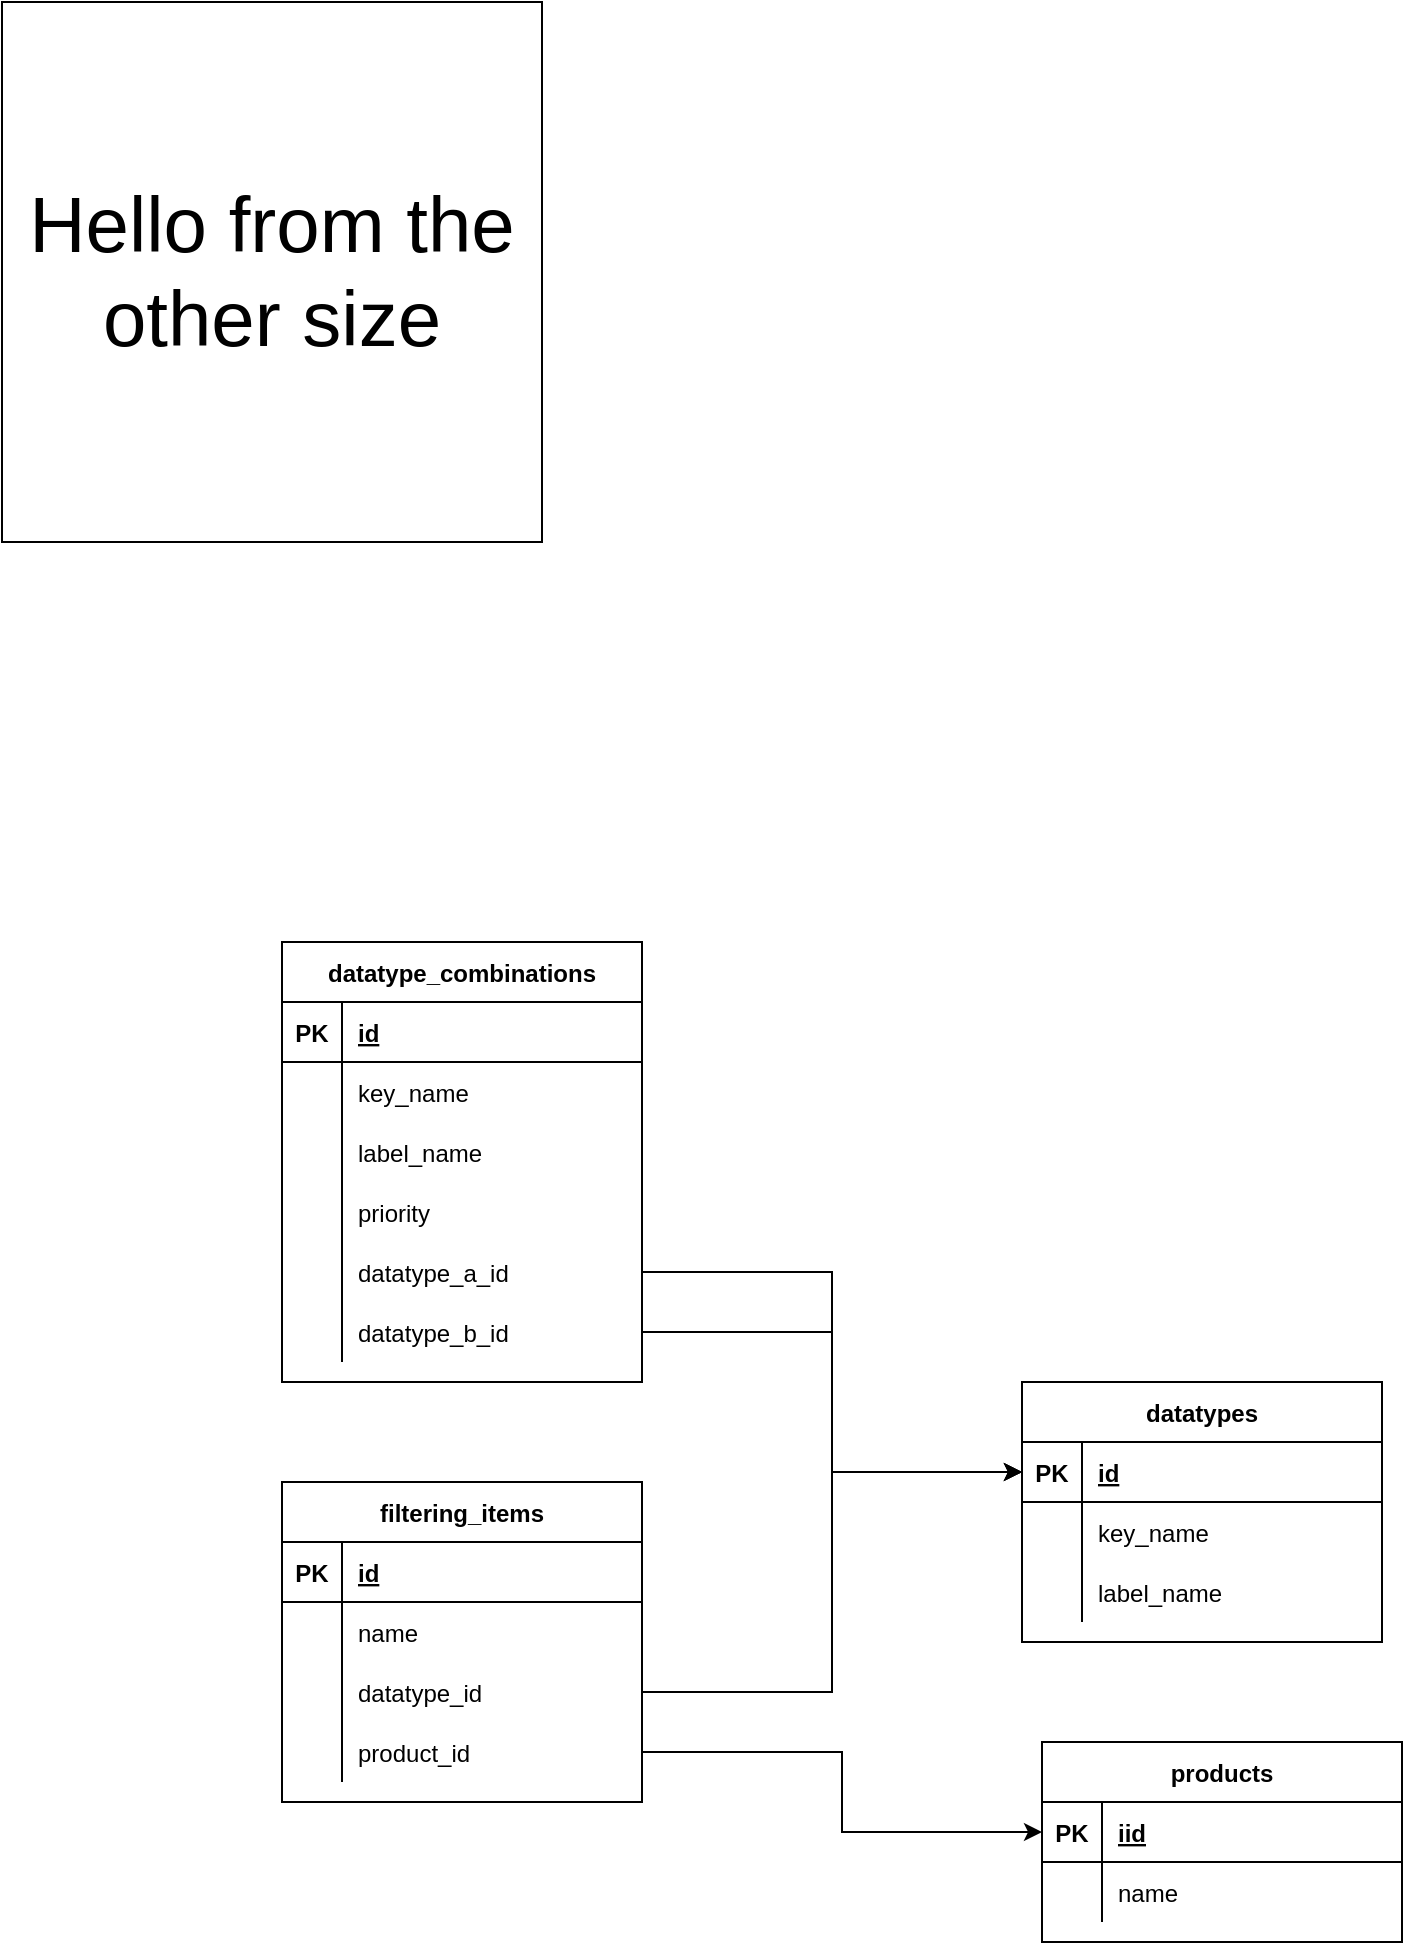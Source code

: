 <mxfile version="14.9.3" type="github">
  <diagram id="NzJGm7F1CzB4eDtvwwsX" name="Page-1">
    <mxGraphModel dx="460" dy="784" grid="1" gridSize="10" guides="1" tooltips="1" connect="1" arrows="1" fold="1" page="1" pageScale="1" pageWidth="850" pageHeight="1100" math="0" shadow="0">
      <root>
        <mxCell id="0" />
        <mxCell id="1" parent="0" />
        <mxCell id="8KzktiNVv4oQerRzJBTj-1" value="&lt;font style=&quot;font-size: 39px&quot;&gt;Hello from the other size&lt;/font&gt;" style="whiteSpace=wrap;html=1;aspect=fixed;" vertex="1" parent="1">
          <mxGeometry x="190" y="360" width="270" height="270" as="geometry" />
        </mxCell>
        <mxCell id="8KzktiNVv4oQerRzJBTj-2" value="products" style="shape=table;startSize=30;container=1;collapsible=1;childLayout=tableLayout;fixedRows=1;rowLines=0;fontStyle=1;align=center;resizeLast=1;" vertex="1" parent="1">
          <mxGeometry x="710" y="1230" width="180" height="100" as="geometry" />
        </mxCell>
        <mxCell id="8KzktiNVv4oQerRzJBTj-3" value="" style="shape=partialRectangle;collapsible=0;dropTarget=0;pointerEvents=0;fillColor=none;top=0;left=0;bottom=1;right=0;points=[[0,0.5],[1,0.5]];portConstraint=eastwest;" vertex="1" parent="8KzktiNVv4oQerRzJBTj-2">
          <mxGeometry y="30" width="180" height="30" as="geometry" />
        </mxCell>
        <mxCell id="8KzktiNVv4oQerRzJBTj-4" value="PK" style="shape=partialRectangle;connectable=0;fillColor=none;top=0;left=0;bottom=0;right=0;fontStyle=1;overflow=hidden;" vertex="1" parent="8KzktiNVv4oQerRzJBTj-3">
          <mxGeometry width="30" height="30" as="geometry" />
        </mxCell>
        <mxCell id="8KzktiNVv4oQerRzJBTj-5" value="iid" style="shape=partialRectangle;connectable=0;fillColor=none;top=0;left=0;bottom=0;right=0;align=left;spacingLeft=6;fontStyle=5;overflow=hidden;" vertex="1" parent="8KzktiNVv4oQerRzJBTj-3">
          <mxGeometry x="30" width="150" height="30" as="geometry" />
        </mxCell>
        <mxCell id="8KzktiNVv4oQerRzJBTj-6" value="" style="shape=partialRectangle;collapsible=0;dropTarget=0;pointerEvents=0;fillColor=none;top=0;left=0;bottom=0;right=0;points=[[0,0.5],[1,0.5]];portConstraint=eastwest;" vertex="1" parent="8KzktiNVv4oQerRzJBTj-2">
          <mxGeometry y="60" width="180" height="30" as="geometry" />
        </mxCell>
        <mxCell id="8KzktiNVv4oQerRzJBTj-7" value="" style="shape=partialRectangle;connectable=0;fillColor=none;top=0;left=0;bottom=0;right=0;editable=1;overflow=hidden;" vertex="1" parent="8KzktiNVv4oQerRzJBTj-6">
          <mxGeometry width="30" height="30" as="geometry" />
        </mxCell>
        <mxCell id="8KzktiNVv4oQerRzJBTj-8" value="name" style="shape=partialRectangle;connectable=0;fillColor=none;top=0;left=0;bottom=0;right=0;align=left;spacingLeft=6;overflow=hidden;" vertex="1" parent="8KzktiNVv4oQerRzJBTj-6">
          <mxGeometry x="30" width="150" height="30" as="geometry" />
        </mxCell>
        <mxCell id="8KzktiNVv4oQerRzJBTj-15" value="datatypes" style="shape=table;startSize=30;container=1;collapsible=1;childLayout=tableLayout;fixedRows=1;rowLines=0;fontStyle=1;align=center;resizeLast=1;" vertex="1" parent="1">
          <mxGeometry x="700" y="1050" width="180" height="130" as="geometry" />
        </mxCell>
        <mxCell id="8KzktiNVv4oQerRzJBTj-16" value="" style="shape=partialRectangle;collapsible=0;dropTarget=0;pointerEvents=0;fillColor=none;top=0;left=0;bottom=1;right=0;points=[[0,0.5],[1,0.5]];portConstraint=eastwest;" vertex="1" parent="8KzktiNVv4oQerRzJBTj-15">
          <mxGeometry y="30" width="180" height="30" as="geometry" />
        </mxCell>
        <mxCell id="8KzktiNVv4oQerRzJBTj-17" value="PK" style="shape=partialRectangle;connectable=0;fillColor=none;top=0;left=0;bottom=0;right=0;fontStyle=1;overflow=hidden;" vertex="1" parent="8KzktiNVv4oQerRzJBTj-16">
          <mxGeometry width="30" height="30" as="geometry" />
        </mxCell>
        <mxCell id="8KzktiNVv4oQerRzJBTj-18" value="id" style="shape=partialRectangle;connectable=0;fillColor=none;top=0;left=0;bottom=0;right=0;align=left;spacingLeft=6;fontStyle=5;overflow=hidden;" vertex="1" parent="8KzktiNVv4oQerRzJBTj-16">
          <mxGeometry x="30" width="150" height="30" as="geometry" />
        </mxCell>
        <mxCell id="8KzktiNVv4oQerRzJBTj-19" value="" style="shape=partialRectangle;collapsible=0;dropTarget=0;pointerEvents=0;fillColor=none;top=0;left=0;bottom=0;right=0;points=[[0,0.5],[1,0.5]];portConstraint=eastwest;" vertex="1" parent="8KzktiNVv4oQerRzJBTj-15">
          <mxGeometry y="60" width="180" height="30" as="geometry" />
        </mxCell>
        <mxCell id="8KzktiNVv4oQerRzJBTj-20" value="" style="shape=partialRectangle;connectable=0;fillColor=none;top=0;left=0;bottom=0;right=0;editable=1;overflow=hidden;" vertex="1" parent="8KzktiNVv4oQerRzJBTj-19">
          <mxGeometry width="30" height="30" as="geometry" />
        </mxCell>
        <mxCell id="8KzktiNVv4oQerRzJBTj-21" value="key_name" style="shape=partialRectangle;connectable=0;fillColor=none;top=0;left=0;bottom=0;right=0;align=left;spacingLeft=6;overflow=hidden;" vertex="1" parent="8KzktiNVv4oQerRzJBTj-19">
          <mxGeometry x="30" width="150" height="30" as="geometry" />
        </mxCell>
        <mxCell id="8KzktiNVv4oQerRzJBTj-22" value="" style="shape=partialRectangle;collapsible=0;dropTarget=0;pointerEvents=0;fillColor=none;top=0;left=0;bottom=0;right=0;points=[[0,0.5],[1,0.5]];portConstraint=eastwest;" vertex="1" parent="8KzktiNVv4oQerRzJBTj-15">
          <mxGeometry y="90" width="180" height="30" as="geometry" />
        </mxCell>
        <mxCell id="8KzktiNVv4oQerRzJBTj-23" value="" style="shape=partialRectangle;connectable=0;fillColor=none;top=0;left=0;bottom=0;right=0;editable=1;overflow=hidden;" vertex="1" parent="8KzktiNVv4oQerRzJBTj-22">
          <mxGeometry width="30" height="30" as="geometry" />
        </mxCell>
        <mxCell id="8KzktiNVv4oQerRzJBTj-24" value="label_name" style="shape=partialRectangle;connectable=0;fillColor=none;top=0;left=0;bottom=0;right=0;align=left;spacingLeft=6;overflow=hidden;" vertex="1" parent="8KzktiNVv4oQerRzJBTj-22">
          <mxGeometry x="30" width="150" height="30" as="geometry" />
        </mxCell>
        <mxCell id="8KzktiNVv4oQerRzJBTj-29" value="filtering_items" style="shape=table;startSize=30;container=1;collapsible=1;childLayout=tableLayout;fixedRows=1;rowLines=0;fontStyle=1;align=center;resizeLast=1;" vertex="1" parent="1">
          <mxGeometry x="330" y="1100" width="180" height="160" as="geometry" />
        </mxCell>
        <mxCell id="8KzktiNVv4oQerRzJBTj-30" value="" style="shape=partialRectangle;collapsible=0;dropTarget=0;pointerEvents=0;fillColor=none;top=0;left=0;bottom=1;right=0;points=[[0,0.5],[1,0.5]];portConstraint=eastwest;" vertex="1" parent="8KzktiNVv4oQerRzJBTj-29">
          <mxGeometry y="30" width="180" height="30" as="geometry" />
        </mxCell>
        <mxCell id="8KzktiNVv4oQerRzJBTj-31" value="PK" style="shape=partialRectangle;connectable=0;fillColor=none;top=0;left=0;bottom=0;right=0;fontStyle=1;overflow=hidden;" vertex="1" parent="8KzktiNVv4oQerRzJBTj-30">
          <mxGeometry width="30" height="30" as="geometry" />
        </mxCell>
        <mxCell id="8KzktiNVv4oQerRzJBTj-32" value="id" style="shape=partialRectangle;connectable=0;fillColor=none;top=0;left=0;bottom=0;right=0;align=left;spacingLeft=6;fontStyle=5;overflow=hidden;" vertex="1" parent="8KzktiNVv4oQerRzJBTj-30">
          <mxGeometry x="30" width="150" height="30" as="geometry" />
        </mxCell>
        <mxCell id="8KzktiNVv4oQerRzJBTj-33" value="" style="shape=partialRectangle;collapsible=0;dropTarget=0;pointerEvents=0;fillColor=none;top=0;left=0;bottom=0;right=0;points=[[0,0.5],[1,0.5]];portConstraint=eastwest;" vertex="1" parent="8KzktiNVv4oQerRzJBTj-29">
          <mxGeometry y="60" width="180" height="30" as="geometry" />
        </mxCell>
        <mxCell id="8KzktiNVv4oQerRzJBTj-34" value="" style="shape=partialRectangle;connectable=0;fillColor=none;top=0;left=0;bottom=0;right=0;editable=1;overflow=hidden;" vertex="1" parent="8KzktiNVv4oQerRzJBTj-33">
          <mxGeometry width="30" height="30" as="geometry" />
        </mxCell>
        <mxCell id="8KzktiNVv4oQerRzJBTj-35" value="name" style="shape=partialRectangle;connectable=0;fillColor=none;top=0;left=0;bottom=0;right=0;align=left;spacingLeft=6;overflow=hidden;" vertex="1" parent="8KzktiNVv4oQerRzJBTj-33">
          <mxGeometry x="30" width="150" height="30" as="geometry" />
        </mxCell>
        <mxCell id="8KzktiNVv4oQerRzJBTj-36" value="" style="shape=partialRectangle;collapsible=0;dropTarget=0;pointerEvents=0;fillColor=none;top=0;left=0;bottom=0;right=0;points=[[0,0.5],[1,0.5]];portConstraint=eastwest;" vertex="1" parent="8KzktiNVv4oQerRzJBTj-29">
          <mxGeometry y="90" width="180" height="30" as="geometry" />
        </mxCell>
        <mxCell id="8KzktiNVv4oQerRzJBTj-37" value="" style="shape=partialRectangle;connectable=0;fillColor=none;top=0;left=0;bottom=0;right=0;editable=1;overflow=hidden;" vertex="1" parent="8KzktiNVv4oQerRzJBTj-36">
          <mxGeometry width="30" height="30" as="geometry" />
        </mxCell>
        <mxCell id="8KzktiNVv4oQerRzJBTj-38" value="datatype_id" style="shape=partialRectangle;connectable=0;fillColor=none;top=0;left=0;bottom=0;right=0;align=left;spacingLeft=6;overflow=hidden;" vertex="1" parent="8KzktiNVv4oQerRzJBTj-36">
          <mxGeometry x="30" width="150" height="30" as="geometry" />
        </mxCell>
        <mxCell id="8KzktiNVv4oQerRzJBTj-39" value="" style="shape=partialRectangle;collapsible=0;dropTarget=0;pointerEvents=0;fillColor=none;top=0;left=0;bottom=0;right=0;points=[[0,0.5],[1,0.5]];portConstraint=eastwest;" vertex="1" parent="8KzktiNVv4oQerRzJBTj-29">
          <mxGeometry y="120" width="180" height="30" as="geometry" />
        </mxCell>
        <mxCell id="8KzktiNVv4oQerRzJBTj-40" value="" style="shape=partialRectangle;connectable=0;fillColor=none;top=0;left=0;bottom=0;right=0;editable=1;overflow=hidden;" vertex="1" parent="8KzktiNVv4oQerRzJBTj-39">
          <mxGeometry width="30" height="30" as="geometry" />
        </mxCell>
        <mxCell id="8KzktiNVv4oQerRzJBTj-41" value="product_id" style="shape=partialRectangle;connectable=0;fillColor=none;top=0;left=0;bottom=0;right=0;align=left;spacingLeft=6;overflow=hidden;" vertex="1" parent="8KzktiNVv4oQerRzJBTj-39">
          <mxGeometry x="30" width="150" height="30" as="geometry" />
        </mxCell>
        <mxCell id="8KzktiNVv4oQerRzJBTj-46" style="edgeStyle=orthogonalEdgeStyle;rounded=0;orthogonalLoop=1;jettySize=auto;html=1;exitX=1;exitY=0.5;exitDx=0;exitDy=0;entryX=0;entryY=0.5;entryDx=0;entryDy=0;" edge="1" parent="1" source="8KzktiNVv4oQerRzJBTj-39" target="8KzktiNVv4oQerRzJBTj-3">
          <mxGeometry relative="1" as="geometry" />
        </mxCell>
        <mxCell id="8KzktiNVv4oQerRzJBTj-47" style="edgeStyle=orthogonalEdgeStyle;rounded=0;orthogonalLoop=1;jettySize=auto;html=1;exitX=1;exitY=0.5;exitDx=0;exitDy=0;entryX=0;entryY=0.5;entryDx=0;entryDy=0;" edge="1" parent="1" source="8KzktiNVv4oQerRzJBTj-36" target="8KzktiNVv4oQerRzJBTj-16">
          <mxGeometry relative="1" as="geometry" />
        </mxCell>
        <mxCell id="8KzktiNVv4oQerRzJBTj-48" value="datatype_combinations" style="shape=table;startSize=30;container=1;collapsible=1;childLayout=tableLayout;fixedRows=1;rowLines=0;fontStyle=1;align=center;resizeLast=1;" vertex="1" parent="1">
          <mxGeometry x="330" y="830" width="180" height="220" as="geometry" />
        </mxCell>
        <mxCell id="8KzktiNVv4oQerRzJBTj-49" value="" style="shape=partialRectangle;collapsible=0;dropTarget=0;pointerEvents=0;fillColor=none;top=0;left=0;bottom=1;right=0;points=[[0,0.5],[1,0.5]];portConstraint=eastwest;" vertex="1" parent="8KzktiNVv4oQerRzJBTj-48">
          <mxGeometry y="30" width="180" height="30" as="geometry" />
        </mxCell>
        <mxCell id="8KzktiNVv4oQerRzJBTj-50" value="PK" style="shape=partialRectangle;connectable=0;fillColor=none;top=0;left=0;bottom=0;right=0;fontStyle=1;overflow=hidden;" vertex="1" parent="8KzktiNVv4oQerRzJBTj-49">
          <mxGeometry width="30" height="30" as="geometry" />
        </mxCell>
        <mxCell id="8KzktiNVv4oQerRzJBTj-51" value="id" style="shape=partialRectangle;connectable=0;fillColor=none;top=0;left=0;bottom=0;right=0;align=left;spacingLeft=6;fontStyle=5;overflow=hidden;" vertex="1" parent="8KzktiNVv4oQerRzJBTj-49">
          <mxGeometry x="30" width="150" height="30" as="geometry" />
        </mxCell>
        <mxCell id="8KzktiNVv4oQerRzJBTj-52" value="" style="shape=partialRectangle;collapsible=0;dropTarget=0;pointerEvents=0;fillColor=none;top=0;left=0;bottom=0;right=0;points=[[0,0.5],[1,0.5]];portConstraint=eastwest;" vertex="1" parent="8KzktiNVv4oQerRzJBTj-48">
          <mxGeometry y="60" width="180" height="30" as="geometry" />
        </mxCell>
        <mxCell id="8KzktiNVv4oQerRzJBTj-53" value="" style="shape=partialRectangle;connectable=0;fillColor=none;top=0;left=0;bottom=0;right=0;editable=1;overflow=hidden;" vertex="1" parent="8KzktiNVv4oQerRzJBTj-52">
          <mxGeometry width="30" height="30" as="geometry" />
        </mxCell>
        <mxCell id="8KzktiNVv4oQerRzJBTj-54" value="key_name" style="shape=partialRectangle;connectable=0;fillColor=none;top=0;left=0;bottom=0;right=0;align=left;spacingLeft=6;overflow=hidden;" vertex="1" parent="8KzktiNVv4oQerRzJBTj-52">
          <mxGeometry x="30" width="150" height="30" as="geometry" />
        </mxCell>
        <mxCell id="8KzktiNVv4oQerRzJBTj-55" value="" style="shape=partialRectangle;collapsible=0;dropTarget=0;pointerEvents=0;fillColor=none;top=0;left=0;bottom=0;right=0;points=[[0,0.5],[1,0.5]];portConstraint=eastwest;" vertex="1" parent="8KzktiNVv4oQerRzJBTj-48">
          <mxGeometry y="90" width="180" height="30" as="geometry" />
        </mxCell>
        <mxCell id="8KzktiNVv4oQerRzJBTj-56" value="" style="shape=partialRectangle;connectable=0;fillColor=none;top=0;left=0;bottom=0;right=0;editable=1;overflow=hidden;" vertex="1" parent="8KzktiNVv4oQerRzJBTj-55">
          <mxGeometry width="30" height="30" as="geometry" />
        </mxCell>
        <mxCell id="8KzktiNVv4oQerRzJBTj-57" value="label_name" style="shape=partialRectangle;connectable=0;fillColor=none;top=0;left=0;bottom=0;right=0;align=left;spacingLeft=6;overflow=hidden;" vertex="1" parent="8KzktiNVv4oQerRzJBTj-55">
          <mxGeometry x="30" width="150" height="30" as="geometry" />
        </mxCell>
        <mxCell id="8KzktiNVv4oQerRzJBTj-58" value="" style="shape=partialRectangle;collapsible=0;dropTarget=0;pointerEvents=0;fillColor=none;top=0;left=0;bottom=0;right=0;points=[[0,0.5],[1,0.5]];portConstraint=eastwest;" vertex="1" parent="8KzktiNVv4oQerRzJBTj-48">
          <mxGeometry y="120" width="180" height="30" as="geometry" />
        </mxCell>
        <mxCell id="8KzktiNVv4oQerRzJBTj-59" value="" style="shape=partialRectangle;connectable=0;fillColor=none;top=0;left=0;bottom=0;right=0;editable=1;overflow=hidden;" vertex="1" parent="8KzktiNVv4oQerRzJBTj-58">
          <mxGeometry width="30" height="30" as="geometry" />
        </mxCell>
        <mxCell id="8KzktiNVv4oQerRzJBTj-60" value="priority" style="shape=partialRectangle;connectable=0;fillColor=none;top=0;left=0;bottom=0;right=0;align=left;spacingLeft=6;overflow=hidden;" vertex="1" parent="8KzktiNVv4oQerRzJBTj-58">
          <mxGeometry x="30" width="150" height="30" as="geometry" />
        </mxCell>
        <mxCell id="8KzktiNVv4oQerRzJBTj-64" value="" style="shape=partialRectangle;collapsible=0;dropTarget=0;pointerEvents=0;fillColor=none;top=0;left=0;bottom=0;right=0;points=[[0,0.5],[1,0.5]];portConstraint=eastwest;" vertex="1" parent="8KzktiNVv4oQerRzJBTj-48">
          <mxGeometry y="150" width="180" height="30" as="geometry" />
        </mxCell>
        <mxCell id="8KzktiNVv4oQerRzJBTj-65" value="" style="shape=partialRectangle;connectable=0;fillColor=none;top=0;left=0;bottom=0;right=0;editable=1;overflow=hidden;" vertex="1" parent="8KzktiNVv4oQerRzJBTj-64">
          <mxGeometry width="30" height="30" as="geometry" />
        </mxCell>
        <mxCell id="8KzktiNVv4oQerRzJBTj-66" value="datatype_a_id" style="shape=partialRectangle;connectable=0;fillColor=none;top=0;left=0;bottom=0;right=0;align=left;spacingLeft=6;overflow=hidden;" vertex="1" parent="8KzktiNVv4oQerRzJBTj-64">
          <mxGeometry x="30" width="150" height="30" as="geometry" />
        </mxCell>
        <mxCell id="8KzktiNVv4oQerRzJBTj-67" value="" style="shape=partialRectangle;collapsible=0;dropTarget=0;pointerEvents=0;fillColor=none;top=0;left=0;bottom=0;right=0;points=[[0,0.5],[1,0.5]];portConstraint=eastwest;" vertex="1" parent="8KzktiNVv4oQerRzJBTj-48">
          <mxGeometry y="180" width="180" height="30" as="geometry" />
        </mxCell>
        <mxCell id="8KzktiNVv4oQerRzJBTj-68" value="" style="shape=partialRectangle;connectable=0;fillColor=none;top=0;left=0;bottom=0;right=0;editable=1;overflow=hidden;" vertex="1" parent="8KzktiNVv4oQerRzJBTj-67">
          <mxGeometry width="30" height="30" as="geometry" />
        </mxCell>
        <mxCell id="8KzktiNVv4oQerRzJBTj-69" value="datatype_b_id" style="shape=partialRectangle;connectable=0;fillColor=none;top=0;left=0;bottom=0;right=0;align=left;spacingLeft=6;overflow=hidden;" vertex="1" parent="8KzktiNVv4oQerRzJBTj-67">
          <mxGeometry x="30" width="150" height="30" as="geometry" />
        </mxCell>
        <mxCell id="8KzktiNVv4oQerRzJBTj-76" style="edgeStyle=orthogonalEdgeStyle;rounded=0;orthogonalLoop=1;jettySize=auto;html=1;entryX=0;entryY=0.5;entryDx=0;entryDy=0;" edge="1" parent="1" source="8KzktiNVv4oQerRzJBTj-64" target="8KzktiNVv4oQerRzJBTj-16">
          <mxGeometry relative="1" as="geometry" />
        </mxCell>
        <mxCell id="8KzktiNVv4oQerRzJBTj-77" style="edgeStyle=orthogonalEdgeStyle;rounded=0;orthogonalLoop=1;jettySize=auto;html=1;entryX=0;entryY=0.5;entryDx=0;entryDy=0;" edge="1" parent="1" source="8KzktiNVv4oQerRzJBTj-67" target="8KzktiNVv4oQerRzJBTj-16">
          <mxGeometry relative="1" as="geometry" />
        </mxCell>
      </root>
    </mxGraphModel>
  </diagram>
</mxfile>
